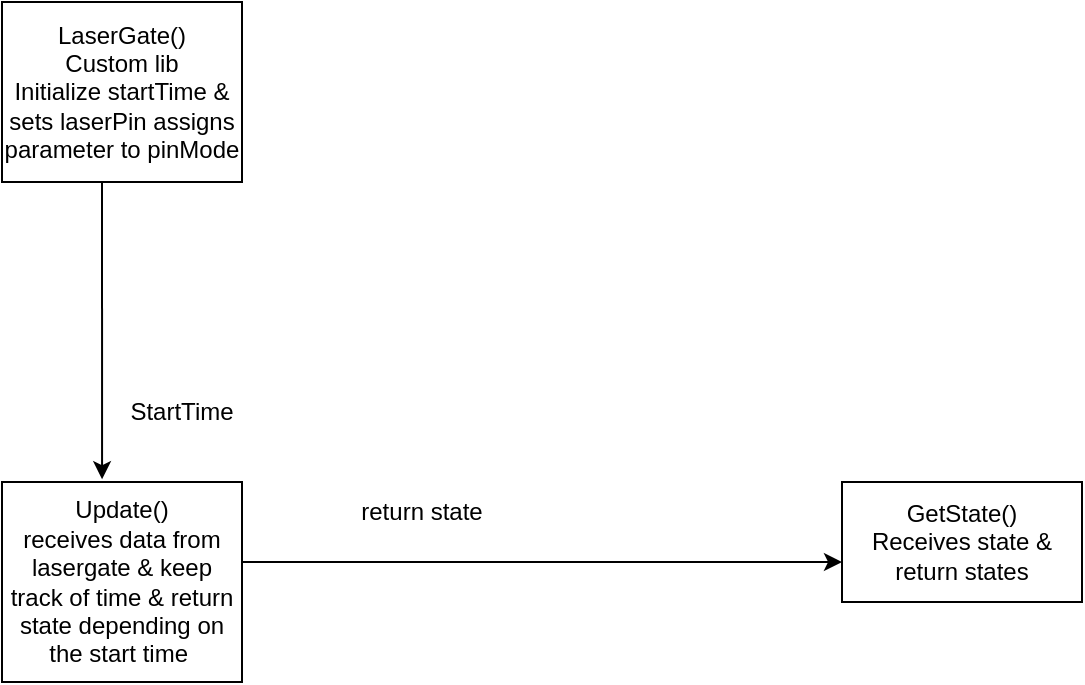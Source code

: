 <mxfile version="15.4.3" type="github">
  <diagram id="9764_bwMrohZAFbPmsWr" name="Page-1">
    <mxGraphModel dx="1038" dy="579" grid="1" gridSize="10" guides="1" tooltips="1" connect="1" arrows="1" fold="1" page="1" pageScale="1" pageWidth="3300" pageHeight="4681" math="0" shadow="0">
      <root>
        <mxCell id="0" />
        <mxCell id="1" parent="0" />
        <mxCell id="5DK3LPdQxIQAmx_NTOOx-1" value="LaserGate()&lt;br&gt;Custom lib&lt;br&gt;Initialize startTime &amp;amp; sets laserPin assigns parameter to pinMode" style="rounded=0;whiteSpace=wrap;html=1;" parent="1" vertex="1">
          <mxGeometry x="160" y="1630" width="120" height="90" as="geometry" />
        </mxCell>
        <mxCell id="Qz2oQxVRpMSJbpQlYvfP-1" value="Update()&lt;br&gt;receives data from lasergate &amp;amp; keep track of time &amp;amp; return state depending on the start time&amp;nbsp;" style="rounded=0;whiteSpace=wrap;html=1;" parent="1" vertex="1">
          <mxGeometry x="160" y="1870" width="120" height="100" as="geometry" />
        </mxCell>
        <mxCell id="Qz2oQxVRpMSJbpQlYvfP-2" value="GetState()&lt;br&gt;Receives state &amp;amp; return states" style="rounded=0;whiteSpace=wrap;html=1;" parent="1" vertex="1">
          <mxGeometry x="580" y="1870" width="120" height="60" as="geometry" />
        </mxCell>
        <mxCell id="prRc7P51FGT5b40RzYyY-3" value="" style="edgeStyle=segmentEdgeStyle;endArrow=classic;html=1;rounded=0;entryX=0.417;entryY=-0.014;entryDx=0;entryDy=0;entryPerimeter=0;" edge="1" parent="1" target="Qz2oQxVRpMSJbpQlYvfP-1">
          <mxGeometry width="50" height="50" relative="1" as="geometry">
            <mxPoint x="210" y="1720" as="sourcePoint" />
            <mxPoint x="210" y="1800" as="targetPoint" />
          </mxGeometry>
        </mxCell>
        <mxCell id="prRc7P51FGT5b40RzYyY-5" value="" style="edgeStyle=segmentEdgeStyle;endArrow=classic;html=1;rounded=0;" edge="1" parent="1">
          <mxGeometry width="50" height="50" relative="1" as="geometry">
            <mxPoint x="280" y="1910" as="sourcePoint" />
            <mxPoint x="580" y="1910" as="targetPoint" />
          </mxGeometry>
        </mxCell>
        <mxCell id="prRc7P51FGT5b40RzYyY-7" value="StartTime" style="text;html=1;strokeColor=none;fillColor=none;align=center;verticalAlign=middle;whiteSpace=wrap;rounded=0;" vertex="1" parent="1">
          <mxGeometry x="220" y="1820" width="60" height="30" as="geometry" />
        </mxCell>
        <mxCell id="prRc7P51FGT5b40RzYyY-9" value="return state" style="text;html=1;strokeColor=none;fillColor=none;align=center;verticalAlign=middle;whiteSpace=wrap;rounded=0;" vertex="1" parent="1">
          <mxGeometry x="320" y="1870" width="100" height="30" as="geometry" />
        </mxCell>
      </root>
    </mxGraphModel>
  </diagram>
</mxfile>
